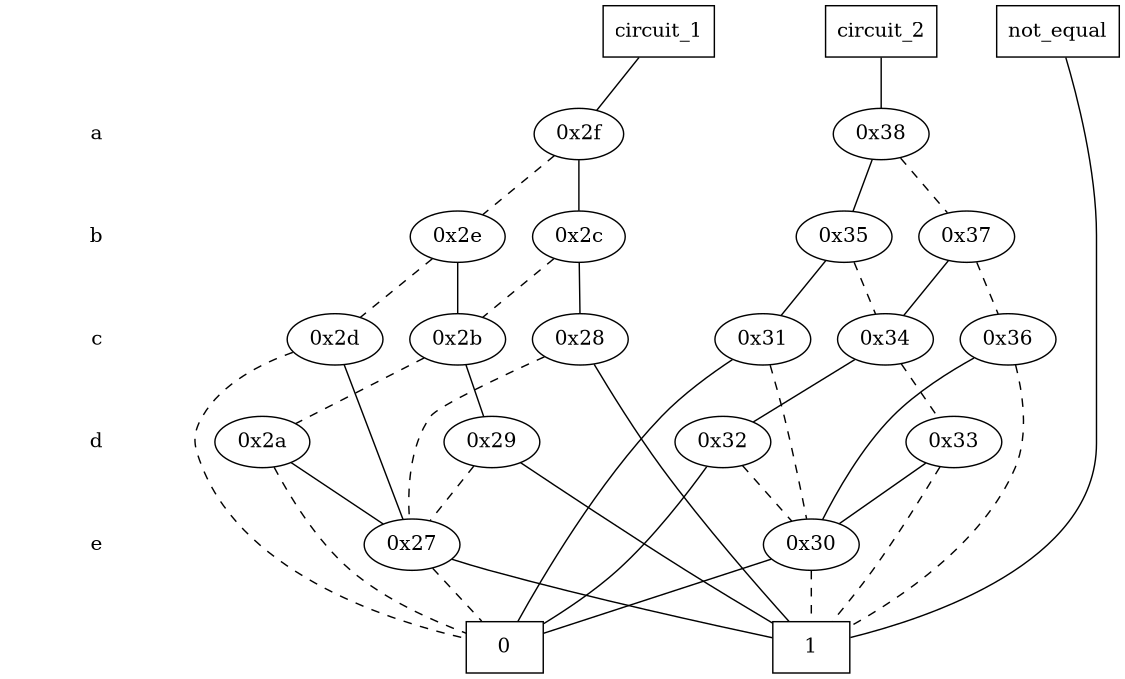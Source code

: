 digraph "DD" {
size = "7.5,10"
center = true;
edge [dir = none];
{ node [shape = plaintext];
  edge [style = invis];
  "CONST NODES" [style = invis];
" a " -> " b " -> " c " -> " d " -> " e " -> "CONST NODES"; 
}
{ rank = same; node [shape = box]; edge [style = invis];
"circuit_1" -> "circuit_2" -> "not_equal"; }
{ rank = same; " a ";
"0x38";
"0x2f";
}
{ rank = same; " b ";
"0x37";
"0x2e";
"0x35";
"0x2c";
}
{ rank = same; " c ";
"0x34";
"0x2b";
"0x2d";
"0x31";
"0x28";
"0x36";
}
{ rank = same; " d ";
"0x2a";
"0x32";
"0x29";
"0x33";
}
{ rank = same; " e ";
"0x30";
"0x27";
}
{ rank = same; "CONST NODES";
{ node [shape = box]; "0xb";
"0xa";
}
}
"circuit_1" -> "0x2f" [style = solid];
"circuit_2" -> "0x38" [style = solid];
"not_equal" -> "0xa" [style = solid];
"0x38" -> "0x35";
"0x38" -> "0x37" [style = dashed];
"0x2f" -> "0x2c";
"0x2f" -> "0x2e" [style = dashed];
"0x37" -> "0x34";
"0x37" -> "0x36" [style = dashed];
"0x2e" -> "0x2b";
"0x2e" -> "0x2d" [style = dashed];
"0x35" -> "0x31";
"0x35" -> "0x34" [style = dashed];
"0x2c" -> "0x28";
"0x2c" -> "0x2b" [style = dashed];
"0x34" -> "0x32";
"0x34" -> "0x33" [style = dashed];
"0x2b" -> "0x29";
"0x2b" -> "0x2a" [style = dashed];
"0x2d" -> "0x27";
"0x2d" -> "0xb" [style = dashed];
"0x31" -> "0xb";
"0x31" -> "0x30" [style = dashed];
"0x28" -> "0xa";
"0x28" -> "0x27" [style = dashed];
"0x36" -> "0x30";
"0x36" -> "0xa" [style = dashed];
"0x2a" -> "0x27";
"0x2a" -> "0xb" [style = dashed];
"0x32" -> "0xb";
"0x32" -> "0x30" [style = dashed];
"0x29" -> "0xa";
"0x29" -> "0x27" [style = dashed];
"0x33" -> "0x30";
"0x33" -> "0xa" [style = dashed];
"0x30" -> "0xb";
"0x30" -> "0xa" [style = dashed];
"0x27" -> "0xa";
"0x27" -> "0xb" [style = dashed];
"0xb" [label = "0"];
"0xa" [label = "1"];
}

